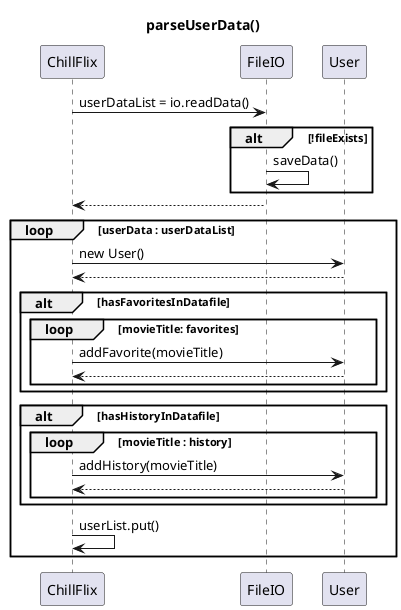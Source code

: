 @startuml
'https://plantuml.com/sequence-diagram


title parseUserData()
ChillFlix -> FileIO: userDataList = io.readData()
alt !fileExists
FileIO -> FileIO: saveData()
end
FileIO --> ChillFlix

loop userData : userDataList
ChillFlix -> User: new User()
User --> ChillFlix
alt hasFavoritesInDatafile
loop movieTitle: favorites
ChillFlix -> User: addFavorite(movieTitle)
User --> ChillFlix
end
end
alt hasHistoryInDatafile
loop movieTitle : history
ChillFlix -> User: addHistory(movieTitle)
User --> ChillFlix
end
end
ChillFlix -> ChillFlix: userList.put()

end

@enduml